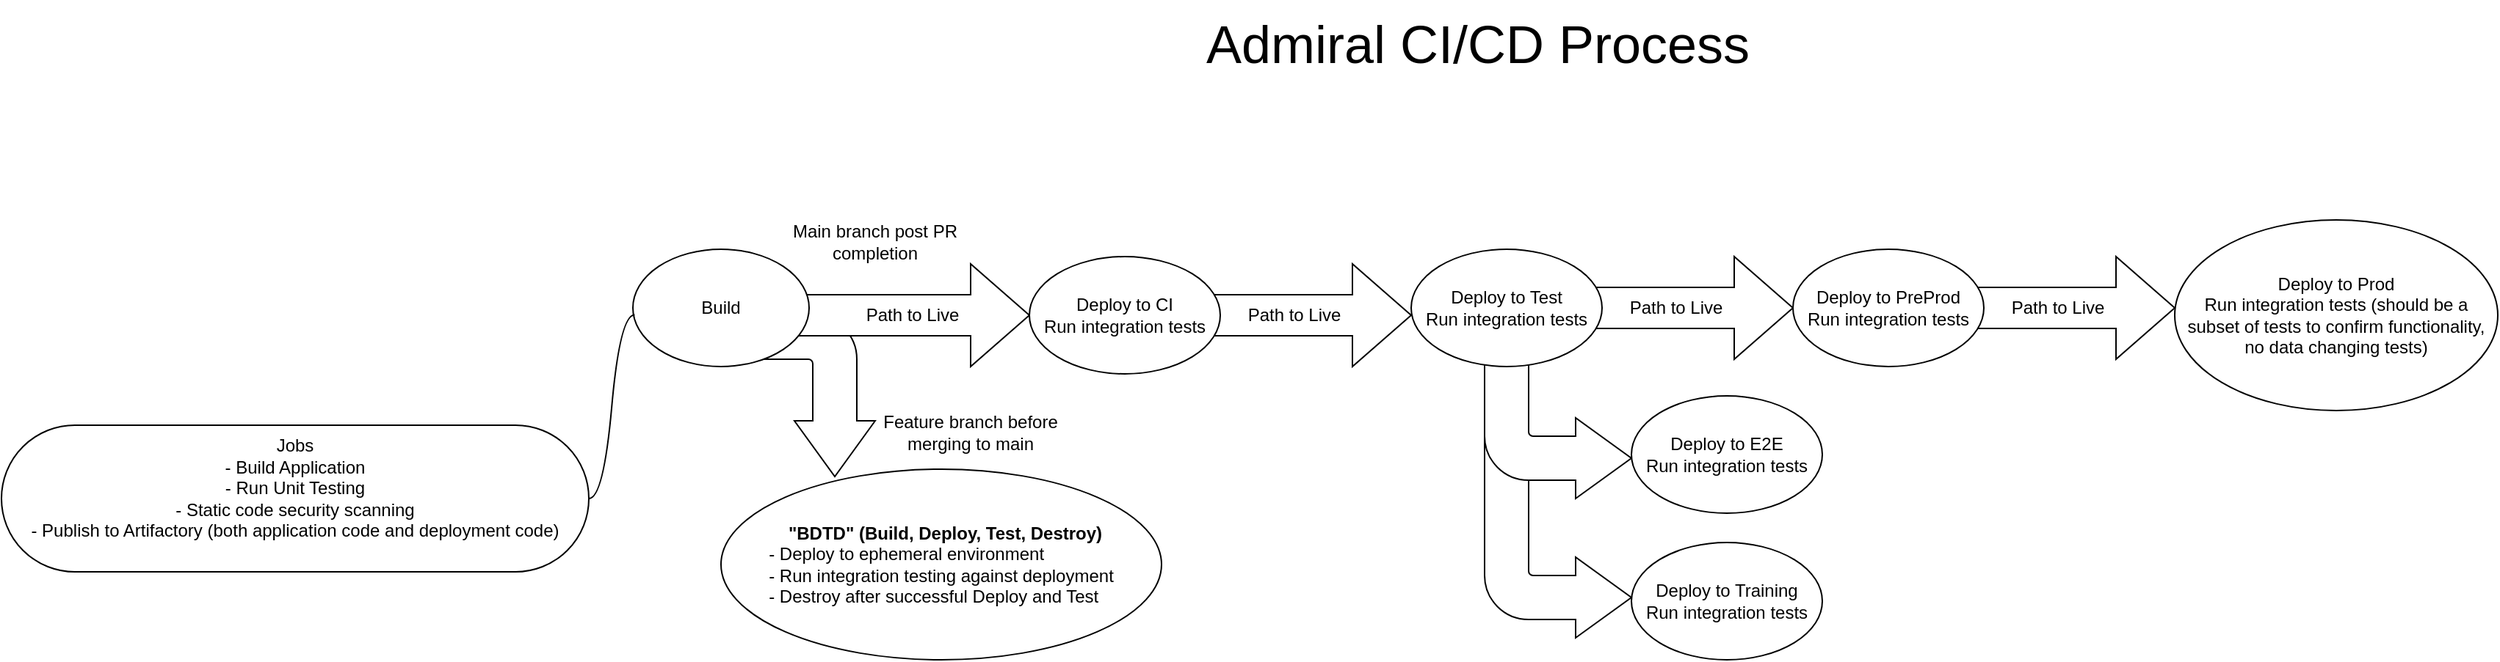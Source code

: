 <mxfile version="24.7.10">
  <diagram name="Page-1" id="-A9so1JUpeZLMdXnA8Qs">
    <mxGraphModel dx="2564" dy="2087" grid="1" gridSize="10" guides="1" tooltips="1" connect="1" arrows="1" fold="1" page="1" pageScale="1" pageWidth="827" pageHeight="1169" math="0" shadow="0">
      <root>
        <mxCell id="0" />
        <mxCell id="1" parent="0" />
        <mxCell id="mTE5CUhkL9pDwrX9tNGK-28" value="" style="html=1;shadow=0;dashed=0;align=center;verticalAlign=middle;shape=mxgraph.arrows2.bendArrow;dy=15;dx=38;notch=0;arrowHead=55;rounded=1;flipH=0;flipV=1;" vertex="1" parent="1">
          <mxGeometry x="670" y="220" width="100" height="145" as="geometry" />
        </mxCell>
        <mxCell id="mTE5CUhkL9pDwrX9tNGK-26" value="" style="html=1;shadow=0;dashed=0;align=center;verticalAlign=middle;shape=mxgraph.arrows2.bendArrow;dy=15;dx=38;notch=0;arrowHead=55;rounded=1;flipH=0;flipV=1;" vertex="1" parent="1">
          <mxGeometry x="670" y="170" width="100" height="100" as="geometry" />
        </mxCell>
        <mxCell id="mTE5CUhkL9pDwrX9tNGK-4" value="&lt;font style=&quot;font-size: 36px;&quot;&gt;Admiral CI/CD Process&lt;/font&gt;" style="text;html=1;align=center;verticalAlign=middle;resizable=0;points=[];autosize=1;strokeColor=none;fillColor=none;" vertex="1" parent="1">
          <mxGeometry x="470" y="-70" width="390" height="60" as="geometry" />
        </mxCell>
        <mxCell id="mTE5CUhkL9pDwrX9tNGK-5" value="" style="html=1;shadow=0;dashed=0;align=center;verticalAlign=middle;shape=mxgraph.arrows2.bendArrow;dy=15;dx=38;notch=0;arrowHead=55;rounded=1;rotation=90;" vertex="1" parent="1">
          <mxGeometry x="145" y="145" width="110" height="110" as="geometry" />
        </mxCell>
        <mxCell id="mTE5CUhkL9pDwrX9tNGK-7" value="Path to Live" style="html=1;shadow=0;dashed=0;align=center;verticalAlign=middle;shape=mxgraph.arrows2.arrow;dy=0.6;dx=40;notch=0;movable=1;resizable=1;rotatable=1;deletable=1;editable=1;locked=0;connectable=1;" vertex="1" parent="1">
          <mxGeometry x="200" y="110" width="160" height="70" as="geometry" />
        </mxCell>
        <mxCell id="mTE5CUhkL9pDwrX9tNGK-1" value="Build" style="ellipse;whiteSpace=wrap;html=1;" vertex="1" parent="1">
          <mxGeometry x="90" y="100" width="120" height="80" as="geometry" />
        </mxCell>
        <mxCell id="mTE5CUhkL9pDwrX9tNGK-9" value="Jobs&lt;div&gt;- Build Application&lt;/div&gt;&lt;div&gt;- Run Unit Testing&lt;/div&gt;&lt;div&gt;- Static code security scanning&lt;/div&gt;&lt;div&gt;- Publish to Artifactory (both application code and deployment code)&lt;/div&gt;&lt;div&gt;&lt;br&gt;&lt;/div&gt;" style="whiteSpace=wrap;html=1;rounded=1;arcSize=50;align=center;verticalAlign=middle;strokeWidth=1;autosize=1;spacing=4;treeFolding=1;treeMoving=1;newEdgeStyle={&quot;edgeStyle&quot;:&quot;entityRelationEdgeStyle&quot;,&quot;startArrow&quot;:&quot;none&quot;,&quot;endArrow&quot;:&quot;none&quot;,&quot;segment&quot;:10,&quot;curved&quot;:1,&quot;sourcePerimeterSpacing&quot;:0,&quot;targetPerimeterSpacing&quot;:0};" vertex="1" parent="1">
          <mxGeometry x="-340" y="220" width="400" height="100" as="geometry" />
        </mxCell>
        <mxCell id="mTE5CUhkL9pDwrX9tNGK-10" value="" style="edgeStyle=entityRelationEdgeStyle;startArrow=none;endArrow=none;segment=10;curved=1;sourcePerimeterSpacing=0;targetPerimeterSpacing=0;rounded=0;exitX=0.01;exitY=0.56;exitDx=0;exitDy=0;exitPerimeter=0;" edge="1" target="mTE5CUhkL9pDwrX9tNGK-9" parent="1" source="mTE5CUhkL9pDwrX9tNGK-1">
          <mxGeometry relative="1" as="geometry">
            <mxPoint x="30" y="120" as="sourcePoint" />
          </mxGeometry>
        </mxCell>
        <mxCell id="mTE5CUhkL9pDwrX9tNGK-11" value="&lt;div style=&quot;text-align: start;&quot;&gt;&lt;span style=&quot;background-color: initial;&quot;&gt;&amp;nbsp; &amp;nbsp; &lt;b&gt;&quot;BDTD&quot; (Build, Deploy, Test, Destroy)&lt;/b&gt;&lt;br&gt;&lt;/span&gt;&lt;/div&gt;&lt;div style=&quot;text-align: start;&quot;&gt;&lt;span style=&quot;background-color: initial;&quot;&gt;- Deploy to ephemeral environment&lt;/span&gt;&lt;/div&gt;&lt;div style=&quot;text-align: start;&quot;&gt;&lt;span style=&quot;background-color: initial;&quot;&gt;- Run integration testing against deployment&lt;/span&gt;&lt;/div&gt;&lt;div style=&quot;text-align: start;&quot;&gt;&lt;span style=&quot;background-color: initial;&quot;&gt;- Destroy after successful Deploy and Test&lt;/span&gt;&lt;/div&gt;" style="ellipse;whiteSpace=wrap;html=1;" vertex="1" parent="1">
          <mxGeometry x="150" y="250" width="300" height="130" as="geometry" />
        </mxCell>
        <mxCell id="mTE5CUhkL9pDwrX9tNGK-12" value="Feature branch before merging to main" style="text;html=1;align=center;verticalAlign=middle;whiteSpace=wrap;rounded=0;" vertex="1" parent="1">
          <mxGeometry x="255" y="210" width="130" height="30" as="geometry" />
        </mxCell>
        <mxCell id="mTE5CUhkL9pDwrX9tNGK-13" value="Main branch post PR completion" style="text;html=1;align=center;verticalAlign=middle;whiteSpace=wrap;rounded=0;" vertex="1" parent="1">
          <mxGeometry x="190" y="80" width="130" height="30" as="geometry" />
        </mxCell>
        <mxCell id="mTE5CUhkL9pDwrX9tNGK-16" value="" style="group" vertex="1" connectable="0" parent="1">
          <mxGeometry x="360" y="105" width="260" height="80" as="geometry" />
        </mxCell>
        <mxCell id="mTE5CUhkL9pDwrX9tNGK-15" value="Path to Live" style="html=1;shadow=0;dashed=0;align=center;verticalAlign=middle;shape=mxgraph.arrows2.arrow;dy=0.6;dx=40;notch=0;movable=1;resizable=1;rotatable=1;deletable=1;editable=1;locked=0;connectable=1;" vertex="1" parent="mTE5CUhkL9pDwrX9tNGK-16">
          <mxGeometry x="100" y="5" width="160" height="70" as="geometry" />
        </mxCell>
        <mxCell id="mTE5CUhkL9pDwrX9tNGK-14" value="Deploy to CI&lt;div&gt;Run integration tests&lt;/div&gt;" style="ellipse;whiteSpace=wrap;html=1;" vertex="1" parent="mTE5CUhkL9pDwrX9tNGK-16">
          <mxGeometry width="130" height="80" as="geometry" />
        </mxCell>
        <mxCell id="mTE5CUhkL9pDwrX9tNGK-17" value="" style="group" vertex="1" connectable="0" parent="1">
          <mxGeometry x="620" y="100" width="260" height="80" as="geometry" />
        </mxCell>
        <mxCell id="mTE5CUhkL9pDwrX9tNGK-18" value="Path to Live" style="html=1;shadow=0;dashed=0;align=center;verticalAlign=middle;shape=mxgraph.arrows2.arrow;dy=0.6;dx=40;notch=0;movable=1;resizable=1;rotatable=1;deletable=1;editable=1;locked=0;connectable=1;" vertex="1" parent="mTE5CUhkL9pDwrX9tNGK-17">
          <mxGeometry x="100" y="5" width="160" height="70" as="geometry" />
        </mxCell>
        <mxCell id="mTE5CUhkL9pDwrX9tNGK-19" value="Deploy to Test&lt;div&gt;Run integration tests&lt;/div&gt;" style="ellipse;whiteSpace=wrap;html=1;" vertex="1" parent="mTE5CUhkL9pDwrX9tNGK-17">
          <mxGeometry width="130" height="80" as="geometry" />
        </mxCell>
        <mxCell id="mTE5CUhkL9pDwrX9tNGK-20" value="" style="group" vertex="1" connectable="0" parent="1">
          <mxGeometry x="880" y="100" width="260" height="80" as="geometry" />
        </mxCell>
        <mxCell id="mTE5CUhkL9pDwrX9tNGK-21" value="Path to Live" style="html=1;shadow=0;dashed=0;align=center;verticalAlign=middle;shape=mxgraph.arrows2.arrow;dy=0.6;dx=40;notch=0;movable=1;resizable=1;rotatable=1;deletable=1;editable=1;locked=0;connectable=1;" vertex="1" parent="mTE5CUhkL9pDwrX9tNGK-20">
          <mxGeometry x="100" y="5" width="160" height="70" as="geometry" />
        </mxCell>
        <mxCell id="mTE5CUhkL9pDwrX9tNGK-22" value="Deploy to PreProd&lt;div&gt;Run integration tests&lt;/div&gt;" style="ellipse;whiteSpace=wrap;html=1;" vertex="1" parent="mTE5CUhkL9pDwrX9tNGK-20">
          <mxGeometry width="130" height="80" as="geometry" />
        </mxCell>
        <mxCell id="mTE5CUhkL9pDwrX9tNGK-25" value="Deploy to Prod&lt;div&gt;Run integration tests (should be a subset of tests to confirm functionality, no data changing tests)&lt;/div&gt;" style="ellipse;whiteSpace=wrap;html=1;" vertex="1" parent="1">
          <mxGeometry x="1140" y="80" width="220" height="130" as="geometry" />
        </mxCell>
        <mxCell id="mTE5CUhkL9pDwrX9tNGK-29" value="Deploy to E2E&lt;div&gt;Run integration tests&lt;/div&gt;" style="ellipse;whiteSpace=wrap;html=1;" vertex="1" parent="1">
          <mxGeometry x="770" y="200" width="130" height="80" as="geometry" />
        </mxCell>
        <mxCell id="mTE5CUhkL9pDwrX9tNGK-30" value="Deploy to Training&lt;div&gt;Run integration tests&lt;/div&gt;" style="ellipse;whiteSpace=wrap;html=1;" vertex="1" parent="1">
          <mxGeometry x="770" y="300" width="130" height="80" as="geometry" />
        </mxCell>
      </root>
    </mxGraphModel>
  </diagram>
</mxfile>
